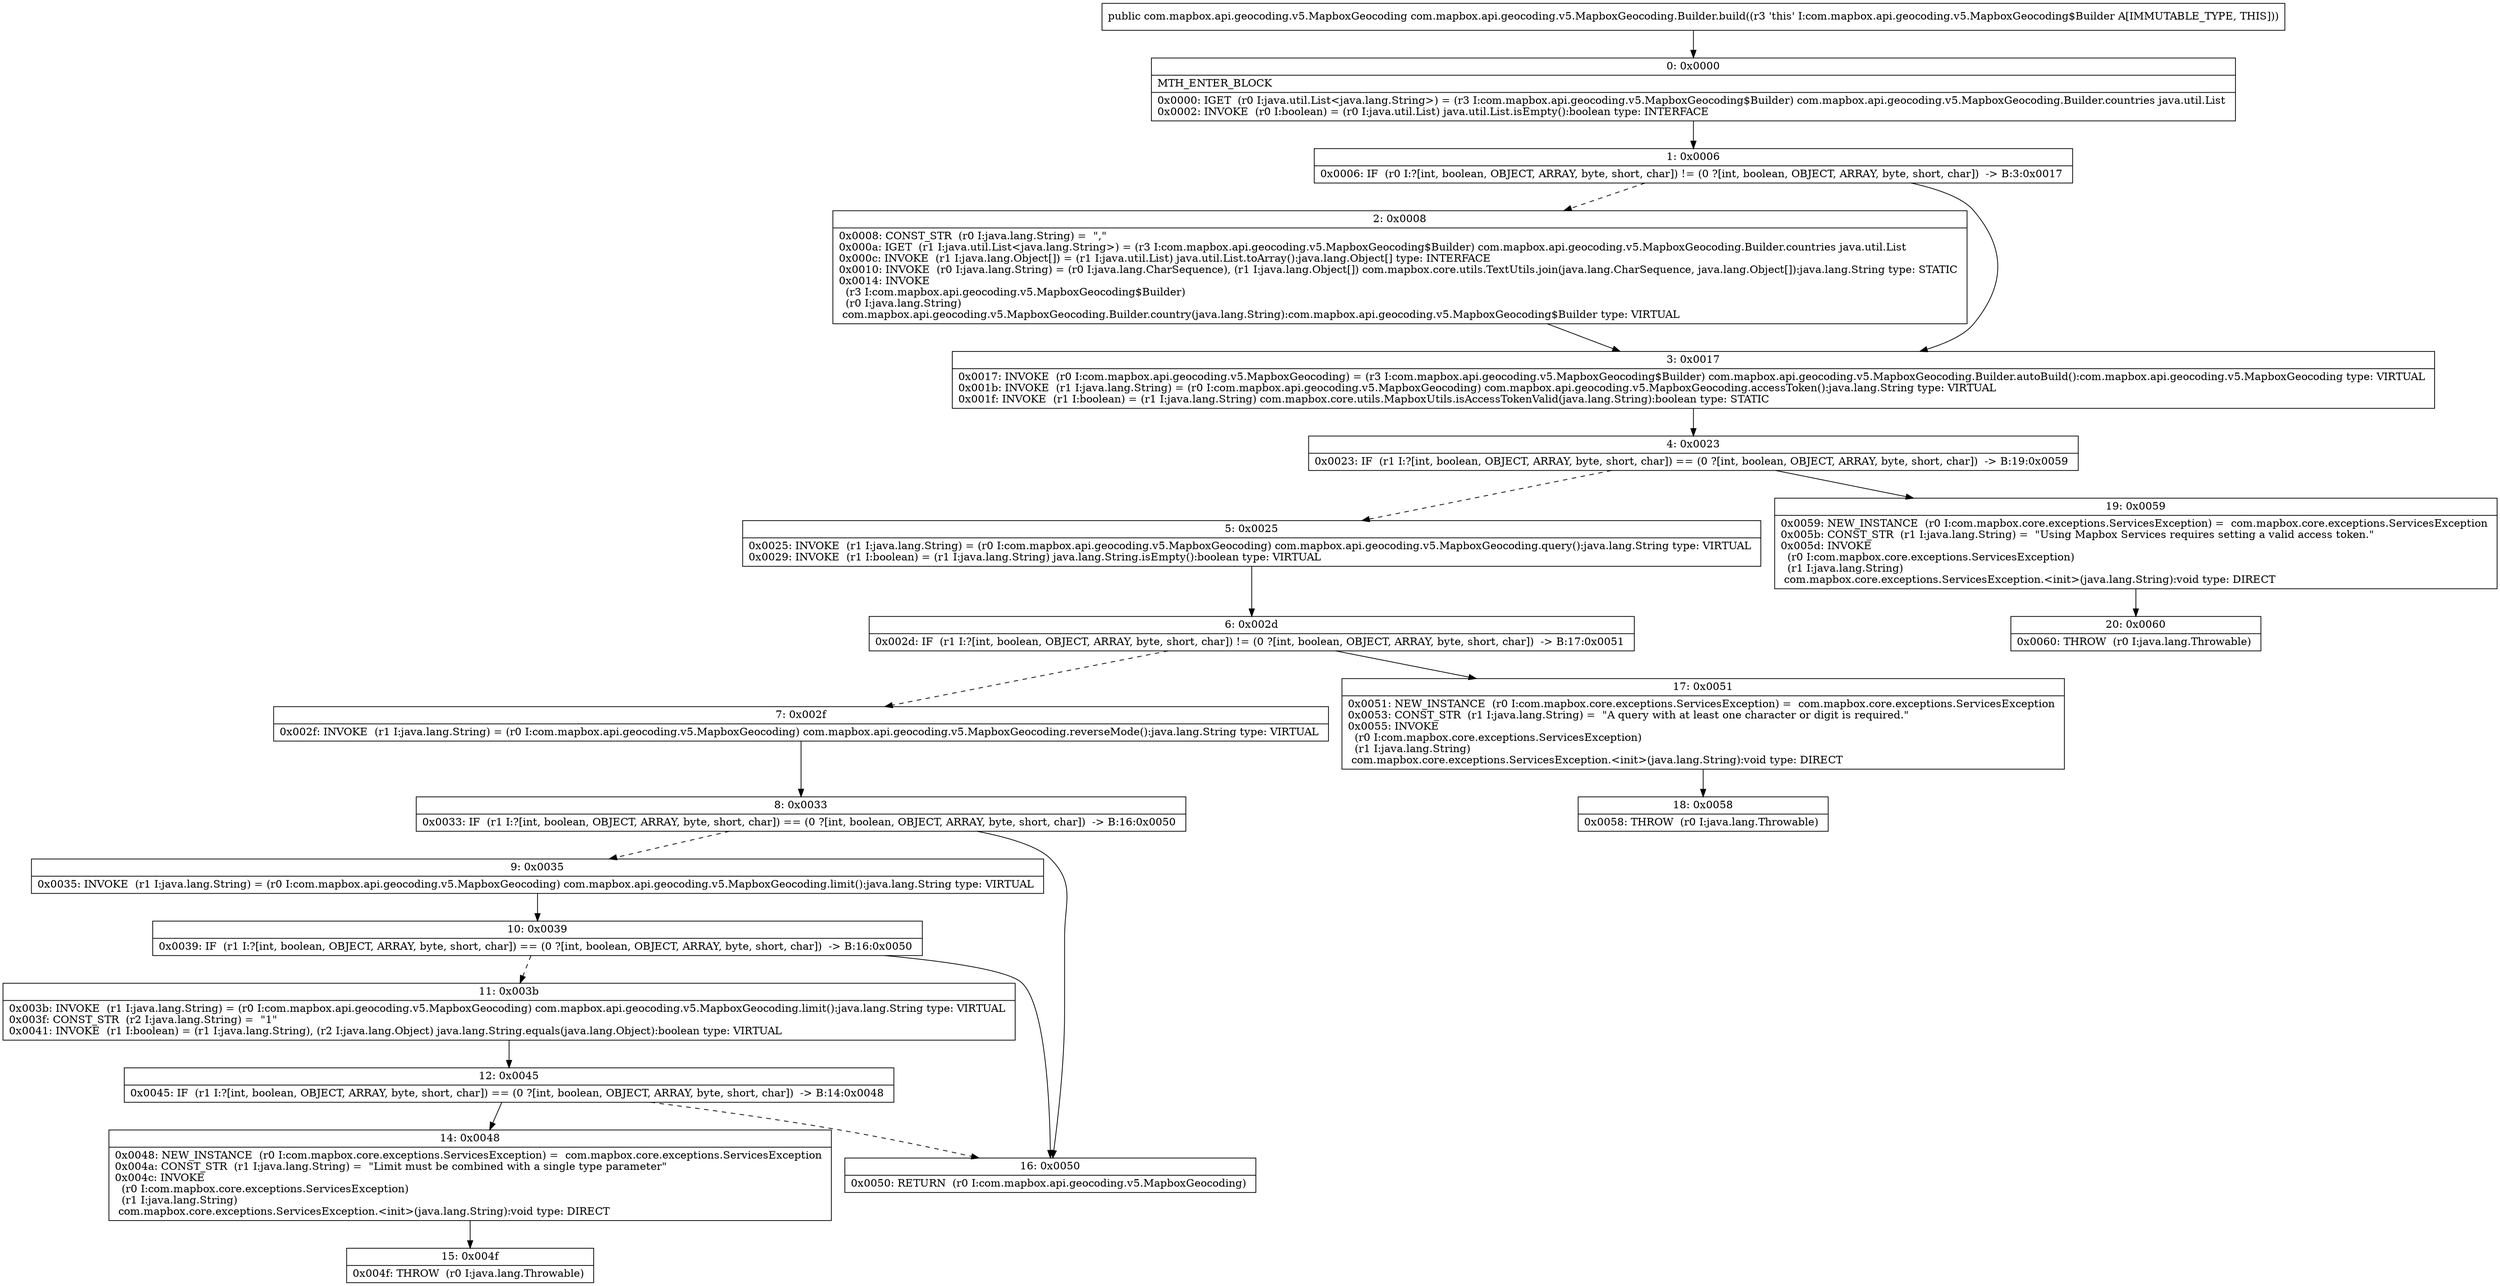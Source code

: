 digraph "CFG forcom.mapbox.api.geocoding.v5.MapboxGeocoding.Builder.build()Lcom\/mapbox\/api\/geocoding\/v5\/MapboxGeocoding;" {
Node_0 [shape=record,label="{0\:\ 0x0000|MTH_ENTER_BLOCK\l|0x0000: IGET  (r0 I:java.util.List\<java.lang.String\>) = (r3 I:com.mapbox.api.geocoding.v5.MapboxGeocoding$Builder) com.mapbox.api.geocoding.v5.MapboxGeocoding.Builder.countries java.util.List \l0x0002: INVOKE  (r0 I:boolean) = (r0 I:java.util.List) java.util.List.isEmpty():boolean type: INTERFACE \l}"];
Node_1 [shape=record,label="{1\:\ 0x0006|0x0006: IF  (r0 I:?[int, boolean, OBJECT, ARRAY, byte, short, char]) != (0 ?[int, boolean, OBJECT, ARRAY, byte, short, char])  \-\> B:3:0x0017 \l}"];
Node_2 [shape=record,label="{2\:\ 0x0008|0x0008: CONST_STR  (r0 I:java.lang.String) =  \",\" \l0x000a: IGET  (r1 I:java.util.List\<java.lang.String\>) = (r3 I:com.mapbox.api.geocoding.v5.MapboxGeocoding$Builder) com.mapbox.api.geocoding.v5.MapboxGeocoding.Builder.countries java.util.List \l0x000c: INVOKE  (r1 I:java.lang.Object[]) = (r1 I:java.util.List) java.util.List.toArray():java.lang.Object[] type: INTERFACE \l0x0010: INVOKE  (r0 I:java.lang.String) = (r0 I:java.lang.CharSequence), (r1 I:java.lang.Object[]) com.mapbox.core.utils.TextUtils.join(java.lang.CharSequence, java.lang.Object[]):java.lang.String type: STATIC \l0x0014: INVOKE  \l  (r3 I:com.mapbox.api.geocoding.v5.MapboxGeocoding$Builder)\l  (r0 I:java.lang.String)\l com.mapbox.api.geocoding.v5.MapboxGeocoding.Builder.country(java.lang.String):com.mapbox.api.geocoding.v5.MapboxGeocoding$Builder type: VIRTUAL \l}"];
Node_3 [shape=record,label="{3\:\ 0x0017|0x0017: INVOKE  (r0 I:com.mapbox.api.geocoding.v5.MapboxGeocoding) = (r3 I:com.mapbox.api.geocoding.v5.MapboxGeocoding$Builder) com.mapbox.api.geocoding.v5.MapboxGeocoding.Builder.autoBuild():com.mapbox.api.geocoding.v5.MapboxGeocoding type: VIRTUAL \l0x001b: INVOKE  (r1 I:java.lang.String) = (r0 I:com.mapbox.api.geocoding.v5.MapboxGeocoding) com.mapbox.api.geocoding.v5.MapboxGeocoding.accessToken():java.lang.String type: VIRTUAL \l0x001f: INVOKE  (r1 I:boolean) = (r1 I:java.lang.String) com.mapbox.core.utils.MapboxUtils.isAccessTokenValid(java.lang.String):boolean type: STATIC \l}"];
Node_4 [shape=record,label="{4\:\ 0x0023|0x0023: IF  (r1 I:?[int, boolean, OBJECT, ARRAY, byte, short, char]) == (0 ?[int, boolean, OBJECT, ARRAY, byte, short, char])  \-\> B:19:0x0059 \l}"];
Node_5 [shape=record,label="{5\:\ 0x0025|0x0025: INVOKE  (r1 I:java.lang.String) = (r0 I:com.mapbox.api.geocoding.v5.MapboxGeocoding) com.mapbox.api.geocoding.v5.MapboxGeocoding.query():java.lang.String type: VIRTUAL \l0x0029: INVOKE  (r1 I:boolean) = (r1 I:java.lang.String) java.lang.String.isEmpty():boolean type: VIRTUAL \l}"];
Node_6 [shape=record,label="{6\:\ 0x002d|0x002d: IF  (r1 I:?[int, boolean, OBJECT, ARRAY, byte, short, char]) != (0 ?[int, boolean, OBJECT, ARRAY, byte, short, char])  \-\> B:17:0x0051 \l}"];
Node_7 [shape=record,label="{7\:\ 0x002f|0x002f: INVOKE  (r1 I:java.lang.String) = (r0 I:com.mapbox.api.geocoding.v5.MapboxGeocoding) com.mapbox.api.geocoding.v5.MapboxGeocoding.reverseMode():java.lang.String type: VIRTUAL \l}"];
Node_8 [shape=record,label="{8\:\ 0x0033|0x0033: IF  (r1 I:?[int, boolean, OBJECT, ARRAY, byte, short, char]) == (0 ?[int, boolean, OBJECT, ARRAY, byte, short, char])  \-\> B:16:0x0050 \l}"];
Node_9 [shape=record,label="{9\:\ 0x0035|0x0035: INVOKE  (r1 I:java.lang.String) = (r0 I:com.mapbox.api.geocoding.v5.MapboxGeocoding) com.mapbox.api.geocoding.v5.MapboxGeocoding.limit():java.lang.String type: VIRTUAL \l}"];
Node_10 [shape=record,label="{10\:\ 0x0039|0x0039: IF  (r1 I:?[int, boolean, OBJECT, ARRAY, byte, short, char]) == (0 ?[int, boolean, OBJECT, ARRAY, byte, short, char])  \-\> B:16:0x0050 \l}"];
Node_11 [shape=record,label="{11\:\ 0x003b|0x003b: INVOKE  (r1 I:java.lang.String) = (r0 I:com.mapbox.api.geocoding.v5.MapboxGeocoding) com.mapbox.api.geocoding.v5.MapboxGeocoding.limit():java.lang.String type: VIRTUAL \l0x003f: CONST_STR  (r2 I:java.lang.String) =  \"1\" \l0x0041: INVOKE  (r1 I:boolean) = (r1 I:java.lang.String), (r2 I:java.lang.Object) java.lang.String.equals(java.lang.Object):boolean type: VIRTUAL \l}"];
Node_12 [shape=record,label="{12\:\ 0x0045|0x0045: IF  (r1 I:?[int, boolean, OBJECT, ARRAY, byte, short, char]) == (0 ?[int, boolean, OBJECT, ARRAY, byte, short, char])  \-\> B:14:0x0048 \l}"];
Node_14 [shape=record,label="{14\:\ 0x0048|0x0048: NEW_INSTANCE  (r0 I:com.mapbox.core.exceptions.ServicesException) =  com.mapbox.core.exceptions.ServicesException \l0x004a: CONST_STR  (r1 I:java.lang.String) =  \"Limit must be combined with a single type parameter\" \l0x004c: INVOKE  \l  (r0 I:com.mapbox.core.exceptions.ServicesException)\l  (r1 I:java.lang.String)\l com.mapbox.core.exceptions.ServicesException.\<init\>(java.lang.String):void type: DIRECT \l}"];
Node_15 [shape=record,label="{15\:\ 0x004f|0x004f: THROW  (r0 I:java.lang.Throwable) \l}"];
Node_16 [shape=record,label="{16\:\ 0x0050|0x0050: RETURN  (r0 I:com.mapbox.api.geocoding.v5.MapboxGeocoding) \l}"];
Node_17 [shape=record,label="{17\:\ 0x0051|0x0051: NEW_INSTANCE  (r0 I:com.mapbox.core.exceptions.ServicesException) =  com.mapbox.core.exceptions.ServicesException \l0x0053: CONST_STR  (r1 I:java.lang.String) =  \"A query with at least one character or digit is required.\" \l0x0055: INVOKE  \l  (r0 I:com.mapbox.core.exceptions.ServicesException)\l  (r1 I:java.lang.String)\l com.mapbox.core.exceptions.ServicesException.\<init\>(java.lang.String):void type: DIRECT \l}"];
Node_18 [shape=record,label="{18\:\ 0x0058|0x0058: THROW  (r0 I:java.lang.Throwable) \l}"];
Node_19 [shape=record,label="{19\:\ 0x0059|0x0059: NEW_INSTANCE  (r0 I:com.mapbox.core.exceptions.ServicesException) =  com.mapbox.core.exceptions.ServicesException \l0x005b: CONST_STR  (r1 I:java.lang.String) =  \"Using Mapbox Services requires setting a valid access token.\" \l0x005d: INVOKE  \l  (r0 I:com.mapbox.core.exceptions.ServicesException)\l  (r1 I:java.lang.String)\l com.mapbox.core.exceptions.ServicesException.\<init\>(java.lang.String):void type: DIRECT \l}"];
Node_20 [shape=record,label="{20\:\ 0x0060|0x0060: THROW  (r0 I:java.lang.Throwable) \l}"];
MethodNode[shape=record,label="{public com.mapbox.api.geocoding.v5.MapboxGeocoding com.mapbox.api.geocoding.v5.MapboxGeocoding.Builder.build((r3 'this' I:com.mapbox.api.geocoding.v5.MapboxGeocoding$Builder A[IMMUTABLE_TYPE, THIS])) }"];
MethodNode -> Node_0;
Node_0 -> Node_1;
Node_1 -> Node_2[style=dashed];
Node_1 -> Node_3;
Node_2 -> Node_3;
Node_3 -> Node_4;
Node_4 -> Node_5[style=dashed];
Node_4 -> Node_19;
Node_5 -> Node_6;
Node_6 -> Node_7[style=dashed];
Node_6 -> Node_17;
Node_7 -> Node_8;
Node_8 -> Node_9[style=dashed];
Node_8 -> Node_16;
Node_9 -> Node_10;
Node_10 -> Node_11[style=dashed];
Node_10 -> Node_16;
Node_11 -> Node_12;
Node_12 -> Node_14;
Node_12 -> Node_16[style=dashed];
Node_14 -> Node_15;
Node_17 -> Node_18;
Node_19 -> Node_20;
}

